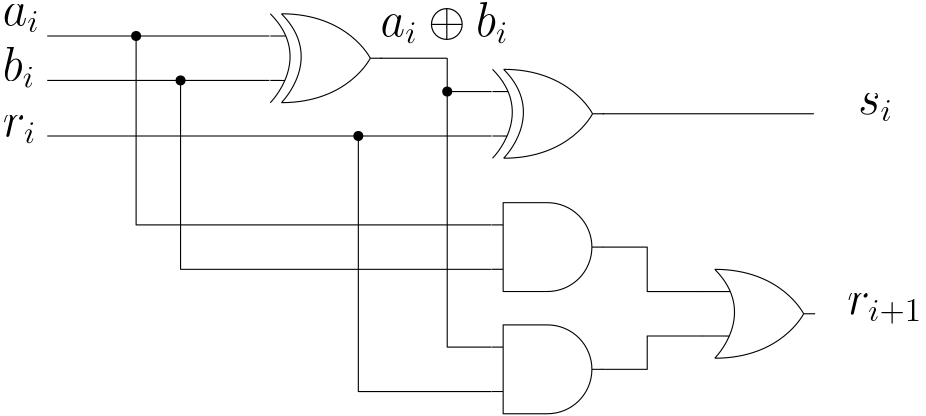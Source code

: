 <?xml version="1.0"?>
<!DOCTYPE ipe SYSTEM "ipe.dtd">
<ipe version="70107" creator="Ipe 7.1.8">
<info created="D:20150805102024" modified="D:20150805103738"/>
<ipestyle name="basic">
<symbol name="arrow/arc(spx)">
<path stroke="sym-stroke" fill="sym-stroke" pen="sym-pen">
0 0 m
-1 0.333 l
-1 -0.333 l
h
</path>
</symbol>
<symbol name="arrow/farc(spx)">
<path stroke="sym-stroke" fill="white" pen="sym-pen">
0 0 m
-1 0.333 l
-1 -0.333 l
h
</path>
</symbol>
<symbol name="arrow/ptarc(spx)">
<path stroke="sym-stroke" fill="sym-stroke" pen="sym-pen">
0 0 m
-1 0.333 l
-0.8 0 l
-1 -0.333 l
h
</path>
</symbol>
<symbol name="arrow/fptarc(spx)">
<path stroke="sym-stroke" fill="white" pen="sym-pen">
0 0 m
-1 0.333 l
-0.8 0 l
-1 -0.333 l
h
</path>
</symbol>
<symbol name="mark/disk(sx)" transformations="translations">
<path fill="sym-stroke">
0.6 0 0 0.6 0 0 e
</path>
</symbol>
<symbol name="mark/circle(sx)" transformations="translations">
<path fill="sym-stroke">
0.6 0 0 0.6 0 0 e
0.4 0 0 0.4 0 0 e
</path>
</symbol>
<symbol name="mark/fdisk(sfx)" transformations="translations">
<group>
<path fill="sym-fill">
0.5 0 0 0.5 0 0 e
</path>
<path fill="sym-stroke" fillrule="eofill">
0.6 0 0 0.6 0 0 e
0.4 0 0 0.4 0 0 e
</path>
</group>
</symbol>
<symbol name="mark/box(sx)" transformations="translations">
<path fill="sym-stroke" fillrule="eofill">
-0.6 -0.6 m
0.6 -0.6 l
0.6 0.6 l
-0.6 0.6 l
h
-0.4 -0.4 m
0.4 -0.4 l
0.4 0.4 l
-0.4 0.4 l
h
</path>
</symbol>
<symbol name="mark/square(sx)" transformations="translations">
<path fill="sym-stroke">
-0.6 -0.6 m
0.6 -0.6 l
0.6 0.6 l
-0.6 0.6 l
h
</path>
</symbol>
<symbol name="mark/fsquare(sfx)" transformations="translations">
<group>
<path fill="sym-fill">
-0.5 -0.5 m
0.5 -0.5 l
0.5 0.5 l
-0.5 0.5 l
h
</path>
<path fill="sym-stroke" fillrule="eofill">
-0.6 -0.6 m
0.6 -0.6 l
0.6 0.6 l
-0.6 0.6 l
h
-0.4 -0.4 m
0.4 -0.4 l
0.4 0.4 l
-0.4 0.4 l
h
</path>
</group>
</symbol>
<symbol name="mark/cross(sx)" transformations="translations">
<group>
<path fill="sym-stroke">
-0.43 -0.57 m
0.57 0.43 l
0.43 0.57 l
-0.57 -0.43 l
h
</path>
<path fill="sym-stroke">
-0.43 0.57 m
0.57 -0.43 l
0.43 -0.57 l
-0.57 0.43 l
h
</path>
</group>
</symbol>
<symbol name="arrow/fnormal(spx)">
<path stroke="sym-stroke" fill="white" pen="sym-pen">
0 0 m
-1 0.333 l
-1 -0.333 l
h
</path>
</symbol>
<symbol name="arrow/pointed(spx)">
<path stroke="sym-stroke" fill="sym-stroke" pen="sym-pen">
0 0 m
-1 0.333 l
-0.8 0 l
-1 -0.333 l
h
</path>
</symbol>
<symbol name="arrow/fpointed(spx)">
<path stroke="sym-stroke" fill="white" pen="sym-pen">
0 0 m
-1 0.333 l
-0.8 0 l
-1 -0.333 l
h
</path>
</symbol>
<symbol name="arrow/linear(spx)">
<path stroke="sym-stroke" pen="sym-pen">
-1 0.333 m
0 0 l
-1 -0.333 l
</path>
</symbol>
<symbol name="arrow/fdouble(spx)">
<path stroke="sym-stroke" fill="white" pen="sym-pen">
0 0 m
-1 0.333 l
-1 -0.333 l
h
-1 0 m
-2 0.333 l
-2 -0.333 l
h
</path>
</symbol>
<symbol name="arrow/double(spx)">
<path stroke="sym-stroke" fill="sym-stroke" pen="sym-pen">
0 0 m
-1 0.333 l
-1 -0.333 l
h
-1 0 m
-2 0.333 l
-2 -0.333 l
h
</path>
</symbol>
<pen name="heavier" value="0.8"/>
<pen name="fat" value="1.2"/>
<pen name="ultrafat" value="2"/>
<symbolsize name="large" value="5"/>
<symbolsize name="small" value="2"/>
<symbolsize name="tiny" value="1.1"/>
<arrowsize name="large" value="10"/>
<arrowsize name="small" value="5"/>
<arrowsize name="tiny" value="3"/>
<color name="red" value="1 0 0"/>
<color name="green" value="0 1 0"/>
<color name="blue" value="0 0 1"/>
<color name="yellow" value="1 1 0"/>
<color name="orange" value="1 0.647 0"/>
<color name="gold" value="1 0.843 0"/>
<color name="purple" value="0.627 0.125 0.941"/>
<color name="gray" value="0.745"/>
<color name="brown" value="0.647 0.165 0.165"/>
<color name="navy" value="0 0 0.502"/>
<color name="pink" value="1 0.753 0.796"/>
<color name="seagreen" value="0.18 0.545 0.341"/>
<color name="turquoise" value="0.251 0.878 0.816"/>
<color name="violet" value="0.933 0.51 0.933"/>
<color name="darkblue" value="0 0 0.545"/>
<color name="darkcyan" value="0 0.545 0.545"/>
<color name="darkgray" value="0.663"/>
<color name="darkgreen" value="0 0.392 0"/>
<color name="darkmagenta" value="0.545 0 0.545"/>
<color name="darkorange" value="1 0.549 0"/>
<color name="darkred" value="0.545 0 0"/>
<color name="lightblue" value="0.678 0.847 0.902"/>
<color name="lightcyan" value="0.878 1 1"/>
<color name="lightgray" value="0.827"/>
<color name="lightgreen" value="0.565 0.933 0.565"/>
<color name="lightyellow" value="1 1 0.878"/>
<dashstyle name="dashed" value="[4] 0"/>
<dashstyle name="dotted" value="[1 3] 0"/>
<dashstyle name="dash dotted" value="[4 2 1 2] 0"/>
<dashstyle name="dash dot dotted" value="[4 2 1 2 1 2] 0"/>
<textsize name="large" value="\large"/>
<textsize name="Large" value="\Large"/>
<textsize name="LARGE" value="\LARGE"/>
<textsize name="huge" value="\huge"/>
<textsize name="Huge" value="\Huge"/>
<textsize name="small" value="\small"/>
<textsize name="footnote" value="\footnotesize"/>
<textsize name="tiny" value="\tiny"/>
<textstyle name="center" begin="\begin{center}" end="\end{center}"/>
<textstyle name="itemize" begin="\begin{itemize}" end="\end{itemize}"/>
<textstyle name="item" begin="\begin{itemize}\item{}" end="\end{itemize}"/>
<gridsize name="4 pts" value="4"/>
<gridsize name="8 pts (~3 mm)" value="8"/>
<gridsize name="16 pts (~6 mm)" value="16"/>
<gridsize name="32 pts (~12 mm)" value="32"/>
<gridsize name="10 pts (~3.5 mm)" value="10"/>
<gridsize name="20 pts (~7 mm)" value="20"/>
<gridsize name="14 pts (~5 mm)" value="14"/>
<gridsize name="28 pts (~10 mm)" value="28"/>
<gridsize name="56 pts (~20 mm)" value="56"/>
<anglesize name="90 deg" value="90"/>
<anglesize name="60 deg" value="60"/>
<anglesize name="45 deg" value="45"/>
<anglesize name="30 deg" value="30"/>
<anglesize name="22.5 deg" value="22.5"/>
<tiling name="falling" angle="-60" step="4" width="1"/>
<tiling name="rising" angle="30" step="4" width="1"/>
</ipestyle>
<page>
<layer name="alpha"/>
<view layers="alpha" active="alpha"/>
<path layer="alpha" matrix="1 0 0 1 36.3152 167.995" stroke="black">
256 608 m
280 608
288 592
288 592 c
252 608 m
268 592
252 576
252 576 c
257.587 600 m
252 600 l
252 600 l
257.351 583.997 m
252 584 l
252 584 l
288.124 592.005 m
292.124 592.005 l
292.124 592.005 l
256 576 m
280 576
288 592
288 592 c
256 608 m
272 592
256 576
256 576 c
</path>
<path matrix="1 0 0 1 44.138 -95.999" stroke="black">
343.845 772.009 m
7.47358 14.1364 -14.1364 7.47358 343.956 787.999 343.951 803.99 a
344 804 m
344 804 l
359.862 787.999 m
364 788 l
364 788 l
324 780 m
328 780 l
328 780 l
324 796 m
328 796 l
328 796 l
344 772 m
344 772 l
328 772 l
328 804 l
328 804 l
344 804 l
</path>
<path stroke="black">
288 768 m
208 768 l
</path>
<path stroke="black">
288 752 m
208 752 l
</path>
<path stroke="black">
240 768 m
240 700 l
368 700 l
</path>
<path stroke="black">
256 752 m
256 684 l
368 684 l
</path>
<path stroke="black">
328 760 m
352 760 l
352 760 l
</path>
<text transformations="translations" pos="192 772" stroke="black" type="label" width="13.34" height="7.415" depth="2.58" valign="baseline" size="LARGE">$a_i$</text>
<text transformations="translations" pos="192 752" stroke="black" type="label" width="11.659" height="11.957" depth="2.58" valign="baseline" size="LARGE">$b_i$</text>
<text matrix="1 0 0 1 128 -20" transformations="translations" pos="372 760" stroke="black" type="label" width="12.432" height="7.415" depth="2.58" valign="baseline" size="LARGE">$s_i$</text>
<text matrix="1 0 0 1 128 -40" transformations="translations" pos="368 708" stroke="black" type="label" width="27.046" height="7.418" depth="3.49" valign="baseline" size="LARGE">$r_{i+1}$</text>
<text matrix="1 0 0 1 0 -20" transformations="translations" pos="192 752" stroke="black" type="label" width="12.088" height="7.415" depth="2.58" valign="baseline" size="LARGE">$r_i$</text>
<path matrix="1 0 0 1 116.315 147.995" stroke="black">
256 608 m
280 608
288 592
288 592 c
252 608 m
268 592
252 576
252 576 c
257.587 600 m
252 600 l
252 600 l
257.351 583.997 m
252 584 l
252 584 l
288.124 592.005 m
292.124 592.005 l
292.124 592.005 l
256 576 m
280 576
288 592
288 592 c
256 608 m
272 592
256 576
256 576 c
</path>
<path stroke="black">
208 732 m
368 732 l
</path>
<path stroke="black">
368 748 m
352 748 l
352 760 l
</path>
<path stroke="black">
408 740 m
484 740 l
</path>
<text matrix="1 0 0 1 -8 8" transformations="translations" pos="336 760" stroke="black" type="label" width="46.04" height="11.957" depth="2.58" valign="baseline" size="LARGE">$a_i \oplus b_i$</text>
<use name="mark/disk(sx)" pos="240 768" size="normal" stroke="black"/>
<use name="mark/disk(sx)" pos="256 752" size="normal" stroke="black"/>
<path matrix="1 0 0 1 188.439 28" stroke="black">
259.876 655.995 m
283.876 655.995
291.876 639.995
291.876 639.995 c
259.876 623.995 m
283.876 623.995
291.876 639.995
291.876 639.995 c
259.876 655.995 m
275.876 639.995
259.876 623.995
259.876 623.995 c
265.463 647.995 m
259.876 647.995 l
259.876 647.995 l
265.227 631.991 m
259.876 631.995 l
259.876 631.995 l
292 640 m
296 640 l
296 640 l
259.876 655.995 m
283.876 655.995
291.876 639.995
291.876 639.995 c
259.876 623.995 m
283.876 623.995
291.876 639.995
291.876 639.995 c
259.876 655.995 m
275.876 639.995
259.876 623.995
259.876 623.995 c
265.463 647.995 m
255.561 648 l
259.876 647.995 l
265.227 631.991 m
255.561 632 l
259.876 631.995 l
292 640 m
296 640 l
296 640 l
</path>
<path matrix="1 0 0 1 44.138 -139.999" stroke="black">
343.845 772.009 m
7.47358 14.1364 -14.1364 7.47358 343.956 787.999 343.951 803.99 a
344 804 m
344 804 l
359.862 787.999 m
364 788 l
364 788 l
324 780 m
328 780 l
328 780 l
324 796 m
328 796 l
328 796 l
344 772 m
344 772 l
328 772 l
328 804 l
328 804 l
344 804 l
</path>
<path stroke="black">
352 748 m
352 656 l
368 656 l
</path>
<path stroke="black">
320 732 m
320 640 l
368 640 l
</path>
<use name="mark/disk(sx)" pos="320 732" size="normal" stroke="black"/>
<use name="mark/disk(sx)" pos="352 748" size="normal" stroke="black"/>
<path stroke="black">
408 648 m
424 648 l
424 660 l
444 660 l
</path>
<path stroke="black">
444 676 m
424 676 l
424 692 l
408 692 l
</path>
</page>
</ipe>
